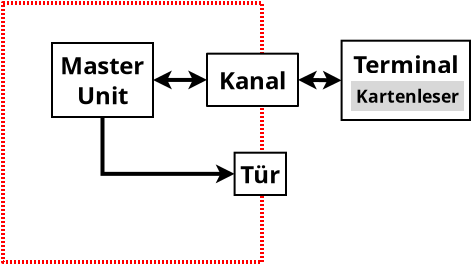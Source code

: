 <?xml version="1.0" encoding="UTF-8"?>
<dia:diagram xmlns:dia="http://www.lysator.liu.se/~alla/dia/">
  <dia:layer name="Background" visible="true">
    <dia:object type="Standard - Box" version="0" id="O0">
      <dia:attribute name="obj_pos">
        <dia:point val="1.05,1.05"/>
      </dia:attribute>
      <dia:attribute name="obj_bb">
        <dia:rectangle val="0.95,0.95;14.1,14.1"/>
      </dia:attribute>
      <dia:attribute name="elem_corner">
        <dia:point val="1.05,1.05"/>
      </dia:attribute>
      <dia:attribute name="elem_width">
        <dia:real val="12.95"/>
      </dia:attribute>
      <dia:attribute name="elem_height">
        <dia:real val="12.95"/>
      </dia:attribute>
      <dia:attribute name="border_width">
        <dia:real val="0.2"/>
      </dia:attribute>
      <dia:attribute name="border_color">
        <dia:color val="#ff0000"/>
      </dia:attribute>
      <dia:attribute name="show_background">
        <dia:boolean val="false"/>
      </dia:attribute>
      <dia:attribute name="line_style">
        <dia:enum val="4"/>
      </dia:attribute>
      <dia:attribute name="corner_radius">
        <dia:real val="1.175e-39"/>
      </dia:attribute>
    </dia:object>
    <dia:object type="Standard - Box" version="0" id="O1">
      <dia:attribute name="obj_pos">
        <dia:point val="12.15,4.5"/>
      </dia:attribute>
      <dia:attribute name="obj_bb">
        <dia:rectangle val="12.15,4.5;13.975,5.175"/>
      </dia:attribute>
      <dia:attribute name="elem_corner">
        <dia:point val="12.15,4.5"/>
      </dia:attribute>
      <dia:attribute name="elem_width">
        <dia:real val="1.825"/>
      </dia:attribute>
      <dia:attribute name="elem_height">
        <dia:real val="0.675"/>
      </dia:attribute>
      <dia:attribute name="border_width">
        <dia:real val="0"/>
      </dia:attribute>
      <dia:attribute name="border_color">
        <dia:color val="#ffffff"/>
      </dia:attribute>
      <dia:attribute name="show_background">
        <dia:boolean val="true"/>
      </dia:attribute>
      <dia:attribute name="line_style">
        <dia:enum val="4"/>
      </dia:attribute>
      <dia:attribute name="corner_radius">
        <dia:real val="1.175e-39"/>
      </dia:attribute>
    </dia:object>
    <dia:object type="Standard - Box" version="0" id="O2">
      <dia:attribute name="obj_pos">
        <dia:point val="3.5,3.05"/>
      </dia:attribute>
      <dia:attribute name="obj_bb">
        <dia:rectangle val="3.45,3;8.6,6.8"/>
      </dia:attribute>
      <dia:attribute name="elem_corner">
        <dia:point val="3.5,3.05"/>
      </dia:attribute>
      <dia:attribute name="elem_width">
        <dia:real val="5.05"/>
      </dia:attribute>
      <dia:attribute name="elem_height">
        <dia:real val="3.7"/>
      </dia:attribute>
      <dia:attribute name="show_background">
        <dia:boolean val="true"/>
      </dia:attribute>
    </dia:object>
    <dia:object type="Standard - Text" version="1" id="O3">
      <dia:attribute name="obj_pos">
        <dia:point val="6.025,4.9"/>
      </dia:attribute>
      <dia:attribute name="obj_bb">
        <dia:rectangle val="3.85,3.25;8.2,6.55"/>
      </dia:attribute>
      <dia:attribute name="text">
        <dia:composite type="text">
          <dia:attribute name="string">
            <dia:string>#Master
Unit#</dia:string>
          </dia:attribute>
          <dia:attribute name="font">
            <dia:font family="sans" style="80" name="Helvetica-Bold"/>
          </dia:attribute>
          <dia:attribute name="height">
            <dia:real val="1.5"/>
          </dia:attribute>
          <dia:attribute name="pos">
            <dia:point val="6.025,4.3"/>
          </dia:attribute>
          <dia:attribute name="color">
            <dia:color val="#000000"/>
          </dia:attribute>
          <dia:attribute name="alignment">
            <dia:enum val="1"/>
          </dia:attribute>
        </dia:composite>
      </dia:attribute>
      <dia:attribute name="valign">
        <dia:enum val="2"/>
      </dia:attribute>
      <dia:connections>
        <dia:connection handle="0" to="O2" connection="8"/>
      </dia:connections>
    </dia:object>
    <dia:object type="Standard - Box" version="0" id="O4">
      <dia:attribute name="obj_pos">
        <dia:point val="17.98,2.935"/>
      </dia:attribute>
      <dia:attribute name="obj_bb">
        <dia:rectangle val="17.93,2.885;24.45,6.95"/>
      </dia:attribute>
      <dia:attribute name="elem_corner">
        <dia:point val="17.98,2.935"/>
      </dia:attribute>
      <dia:attribute name="elem_width">
        <dia:real val="6.42"/>
      </dia:attribute>
      <dia:attribute name="elem_height">
        <dia:real val="3.965"/>
      </dia:attribute>
      <dia:attribute name="show_background">
        <dia:boolean val="true"/>
      </dia:attribute>
    </dia:object>
    <dia:object type="Standard - Text" version="1" id="O5">
      <dia:attribute name="obj_pos">
        <dia:point val="21.19,4.918"/>
      </dia:attribute>
      <dia:attribute name="obj_bb">
        <dia:rectangle val="18.49,3.118;23.89,4.918"/>
      </dia:attribute>
      <dia:attribute name="text">
        <dia:composite type="text">
          <dia:attribute name="string">
            <dia:string>#Terminal#</dia:string>
          </dia:attribute>
          <dia:attribute name="font">
            <dia:font family="sans" style="80" name="Helvetica-Bold"/>
          </dia:attribute>
          <dia:attribute name="height">
            <dia:real val="1.5"/>
          </dia:attribute>
          <dia:attribute name="pos">
            <dia:point val="21.19,4.168"/>
          </dia:attribute>
          <dia:attribute name="color">
            <dia:color val="#000000"/>
          </dia:attribute>
          <dia:attribute name="alignment">
            <dia:enum val="1"/>
          </dia:attribute>
        </dia:composite>
      </dia:attribute>
      <dia:attribute name="valign">
        <dia:enum val="1"/>
      </dia:attribute>
      <dia:connections>
        <dia:connection handle="0" to="O4" connection="8"/>
      </dia:connections>
    </dia:object>
    <dia:object type="Standard - Text" version="1" id="O6">
      <dia:attribute name="obj_pos">
        <dia:point val="12.275,5.275"/>
      </dia:attribute>
      <dia:attribute name="obj_bb">
        <dia:rectangle val="12.275,4.725;12.275,5.675"/>
      </dia:attribute>
      <dia:attribute name="text">
        <dia:composite type="text">
          <dia:attribute name="string">
            <dia:string>##</dia:string>
          </dia:attribute>
          <dia:attribute name="font">
            <dia:font family="sans" style="0" name="Helvetica"/>
          </dia:attribute>
          <dia:attribute name="height">
            <dia:real val="0.8"/>
          </dia:attribute>
          <dia:attribute name="pos">
            <dia:point val="12.275,5.275"/>
          </dia:attribute>
          <dia:attribute name="color">
            <dia:color val="#000000"/>
          </dia:attribute>
          <dia:attribute name="alignment">
            <dia:enum val="0"/>
          </dia:attribute>
        </dia:composite>
      </dia:attribute>
      <dia:attribute name="valign">
        <dia:enum val="3"/>
      </dia:attribute>
    </dia:object>
    <dia:object type="Standard - Box" version="0" id="O7">
      <dia:attribute name="obj_pos">
        <dia:point val="11.25,3.585"/>
      </dia:attribute>
      <dia:attribute name="obj_bb">
        <dia:rectangle val="11.2,3.535;15.85,6.25"/>
      </dia:attribute>
      <dia:attribute name="elem_corner">
        <dia:point val="11.25,3.585"/>
      </dia:attribute>
      <dia:attribute name="elem_width">
        <dia:real val="4.55"/>
      </dia:attribute>
      <dia:attribute name="elem_height">
        <dia:real val="2.615"/>
      </dia:attribute>
      <dia:attribute name="show_background">
        <dia:boolean val="true"/>
      </dia:attribute>
      <dia:attribute name="corner_radius">
        <dia:real val="1.175e-39"/>
      </dia:attribute>
    </dia:object>
    <dia:object type="Standard - Text" version="1" id="O8">
      <dia:attribute name="obj_pos">
        <dia:point val="13.525,4.893"/>
      </dia:attribute>
      <dia:attribute name="obj_bb">
        <dia:rectangle val="11.75,3.993;15.3,5.793"/>
      </dia:attribute>
      <dia:attribute name="text">
        <dia:composite type="text">
          <dia:attribute name="string">
            <dia:string>#Kanal#</dia:string>
          </dia:attribute>
          <dia:attribute name="font">
            <dia:font family="sans" style="80" name="Helvetica-Bold"/>
          </dia:attribute>
          <dia:attribute name="height">
            <dia:real val="1.5"/>
          </dia:attribute>
          <dia:attribute name="pos">
            <dia:point val="13.525,5.043"/>
          </dia:attribute>
          <dia:attribute name="color">
            <dia:color val="#000000"/>
          </dia:attribute>
          <dia:attribute name="alignment">
            <dia:enum val="1"/>
          </dia:attribute>
        </dia:composite>
      </dia:attribute>
      <dia:attribute name="valign">
        <dia:enum val="2"/>
      </dia:attribute>
      <dia:connections>
        <dia:connection handle="0" to="O7" connection="8"/>
      </dia:connections>
    </dia:object>
    <dia:object type="Standard - Box" version="0" id="O9">
      <dia:attribute name="obj_pos">
        <dia:point val="12.63,8.535"/>
      </dia:attribute>
      <dia:attribute name="obj_bb">
        <dia:rectangle val="12.58,8.485;15.25,10.7"/>
      </dia:attribute>
      <dia:attribute name="elem_corner">
        <dia:point val="12.63,8.535"/>
      </dia:attribute>
      <dia:attribute name="elem_width">
        <dia:real val="2.57"/>
      </dia:attribute>
      <dia:attribute name="elem_height">
        <dia:real val="2.115"/>
      </dia:attribute>
      <dia:attribute name="show_background">
        <dia:boolean val="true"/>
      </dia:attribute>
    </dia:object>
    <dia:object type="Standard - Text" version="1" id="O10">
      <dia:attribute name="obj_pos">
        <dia:point val="13.915,9.592"/>
      </dia:attribute>
      <dia:attribute name="obj_bb">
        <dia:rectangle val="12.915,8.693;14.915,10.492"/>
      </dia:attribute>
      <dia:attribute name="text">
        <dia:composite type="text">
          <dia:attribute name="string">
            <dia:string>#Tür#</dia:string>
          </dia:attribute>
          <dia:attribute name="font">
            <dia:font family="sans" style="80" name="Helvetica-Bold"/>
          </dia:attribute>
          <dia:attribute name="height">
            <dia:real val="1.5"/>
          </dia:attribute>
          <dia:attribute name="pos">
            <dia:point val="13.915,9.742"/>
          </dia:attribute>
          <dia:attribute name="color">
            <dia:color val="#000000"/>
          </dia:attribute>
          <dia:attribute name="alignment">
            <dia:enum val="1"/>
          </dia:attribute>
        </dia:composite>
      </dia:attribute>
      <dia:attribute name="valign">
        <dia:enum val="2"/>
      </dia:attribute>
      <dia:connections>
        <dia:connection handle="0" to="O9" connection="8"/>
      </dia:connections>
    </dia:object>
    <dia:object type="Standard - Line" version="0" id="O11">
      <dia:attribute name="obj_pos">
        <dia:point val="11.25,4.893"/>
      </dia:attribute>
      <dia:attribute name="obj_bb">
        <dia:rectangle val="8.449,4.392;11.351,5.4"/>
      </dia:attribute>
      <dia:attribute name="conn_endpoints">
        <dia:point val="11.25,4.893"/>
        <dia:point val="8.55,4.9"/>
      </dia:attribute>
      <dia:attribute name="numcp">
        <dia:int val="1"/>
      </dia:attribute>
      <dia:attribute name="line_width">
        <dia:real val="0.2"/>
      </dia:attribute>
      <dia:attribute name="start_arrow">
        <dia:enum val="22"/>
      </dia:attribute>
      <dia:attribute name="start_arrow_length">
        <dia:real val="0.5"/>
      </dia:attribute>
      <dia:attribute name="start_arrow_width">
        <dia:real val="0.5"/>
      </dia:attribute>
      <dia:attribute name="end_arrow">
        <dia:enum val="22"/>
      </dia:attribute>
      <dia:attribute name="end_arrow_length">
        <dia:real val="0.5"/>
      </dia:attribute>
      <dia:attribute name="end_arrow_width">
        <dia:real val="0.5"/>
      </dia:attribute>
      <dia:connections>
        <dia:connection handle="0" to="O7" connection="3"/>
        <dia:connection handle="1" to="O2" connection="4"/>
      </dia:connections>
    </dia:object>
    <dia:object type="Standard - Line" version="0" id="O12">
      <dia:attribute name="obj_pos">
        <dia:point val="15.8,4.893"/>
      </dia:attribute>
      <dia:attribute name="obj_bb">
        <dia:rectangle val="15.694,4.391;18.086,5.419"/>
      </dia:attribute>
      <dia:attribute name="conn_endpoints">
        <dia:point val="15.8,4.893"/>
        <dia:point val="17.98,4.918"/>
      </dia:attribute>
      <dia:attribute name="numcp">
        <dia:int val="1"/>
      </dia:attribute>
      <dia:attribute name="line_width">
        <dia:real val="0.2"/>
      </dia:attribute>
      <dia:attribute name="start_arrow">
        <dia:enum val="22"/>
      </dia:attribute>
      <dia:attribute name="start_arrow_length">
        <dia:real val="0.5"/>
      </dia:attribute>
      <dia:attribute name="start_arrow_width">
        <dia:real val="0.5"/>
      </dia:attribute>
      <dia:attribute name="end_arrow">
        <dia:enum val="22"/>
      </dia:attribute>
      <dia:attribute name="end_arrow_length">
        <dia:real val="0.5"/>
      </dia:attribute>
      <dia:attribute name="end_arrow_width">
        <dia:real val="0.5"/>
      </dia:attribute>
      <dia:connections>
        <dia:connection handle="0" to="O7" connection="4"/>
        <dia:connection handle="1" to="O4" connection="3"/>
      </dia:connections>
    </dia:object>
    <dia:object type="Standard - Box" version="0" id="O13">
      <dia:attribute name="obj_pos">
        <dia:point val="18.4,4.9"/>
      </dia:attribute>
      <dia:attribute name="obj_bb">
        <dia:rectangle val="18.35,4.85;24.2,6.55"/>
      </dia:attribute>
      <dia:attribute name="elem_corner">
        <dia:point val="18.4,4.9"/>
      </dia:attribute>
      <dia:attribute name="elem_width">
        <dia:real val="5.75"/>
      </dia:attribute>
      <dia:attribute name="elem_height">
        <dia:real val="1.6"/>
      </dia:attribute>
      <dia:attribute name="border_color">
        <dia:color val="#ffffff"/>
      </dia:attribute>
      <dia:attribute name="inner_color">
        <dia:color val="#d8d8d8"/>
      </dia:attribute>
      <dia:attribute name="show_background">
        <dia:boolean val="true"/>
      </dia:attribute>
      <dia:attribute name="corner_radius">
        <dia:real val="1.175e-39"/>
      </dia:attribute>
    </dia:object>
    <dia:object type="Standard - Text" version="1" id="O14">
      <dia:attribute name="obj_pos">
        <dia:point val="21.275,5.7"/>
      </dia:attribute>
      <dia:attribute name="obj_bb">
        <dia:rectangle val="18.7,5.05;23.85,6.35"/>
      </dia:attribute>
      <dia:attribute name="text">
        <dia:composite type="text">
          <dia:attribute name="string">
            <dia:string>#Kartenleser#</dia:string>
          </dia:attribute>
          <dia:attribute name="font">
            <dia:font family="sans" style="80" name="Helvetica-Bold"/>
          </dia:attribute>
          <dia:attribute name="height">
            <dia:real val="1.1"/>
          </dia:attribute>
          <dia:attribute name="pos">
            <dia:point val="21.275,5.8"/>
          </dia:attribute>
          <dia:attribute name="color">
            <dia:color val="#000000"/>
          </dia:attribute>
          <dia:attribute name="alignment">
            <dia:enum val="1"/>
          </dia:attribute>
        </dia:composite>
      </dia:attribute>
      <dia:attribute name="valign">
        <dia:enum val="2"/>
      </dia:attribute>
      <dia:connections>
        <dia:connection handle="0" to="O13" connection="8"/>
      </dia:connections>
    </dia:object>
    <dia:object type="Standard - ZigZagLine" version="1" id="O15">
      <dia:attribute name="obj_pos">
        <dia:point val="6.025,6.75"/>
      </dia:attribute>
      <dia:attribute name="obj_bb">
        <dia:rectangle val="5.925,6.65;12.73,10.092"/>
      </dia:attribute>
      <dia:attribute name="orth_points">
        <dia:point val="6.025,6.75"/>
        <dia:point val="6.025,9.592"/>
        <dia:point val="12.63,9.592"/>
      </dia:attribute>
      <dia:attribute name="orth_orient">
        <dia:enum val="1"/>
        <dia:enum val="0"/>
      </dia:attribute>
      <dia:attribute name="autorouting">
        <dia:boolean val="true"/>
      </dia:attribute>
      <dia:attribute name="line_width">
        <dia:real val="0.2"/>
      </dia:attribute>
      <dia:attribute name="end_arrow">
        <dia:enum val="22"/>
      </dia:attribute>
      <dia:attribute name="end_arrow_length">
        <dia:real val="0.5"/>
      </dia:attribute>
      <dia:attribute name="end_arrow_width">
        <dia:real val="0.5"/>
      </dia:attribute>
      <dia:connections>
        <dia:connection handle="0" to="O2" connection="6"/>
        <dia:connection handle="1" to="O9" connection="3"/>
      </dia:connections>
    </dia:object>
  </dia:layer>
</dia:diagram>
